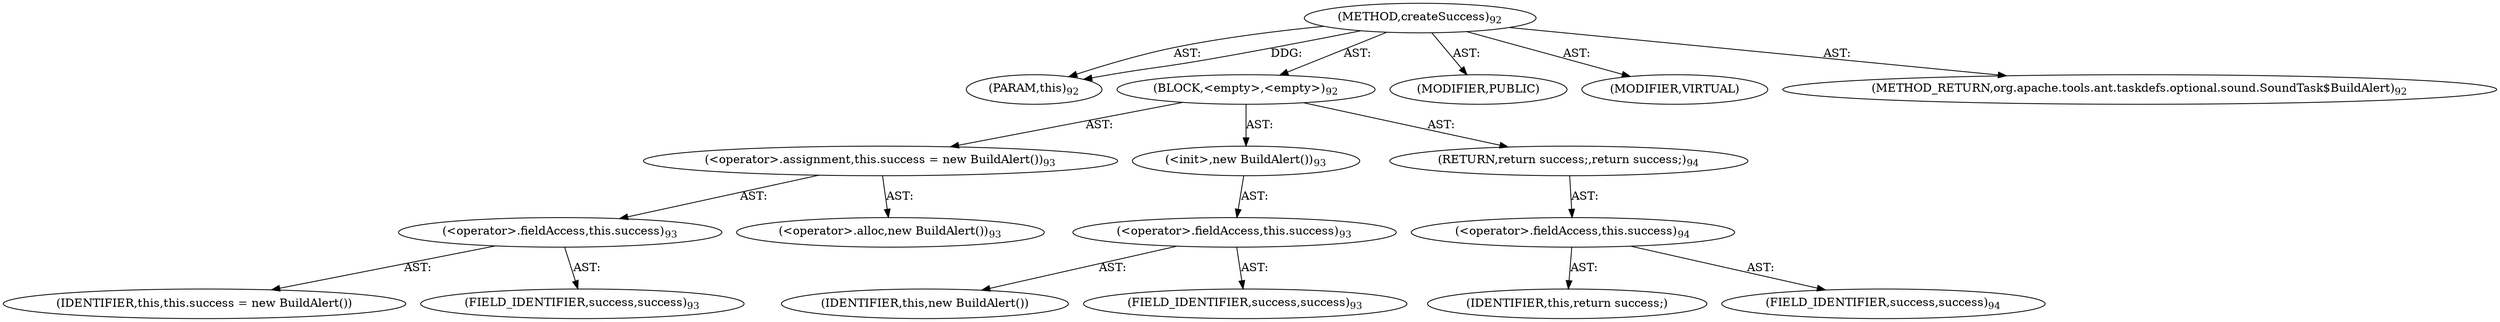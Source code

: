 digraph "createSuccess" {  
"111669149696" [label = <(METHOD,createSuccess)<SUB>92</SUB>> ]
"115964117001" [label = <(PARAM,this)<SUB>92</SUB>> ]
"25769803776" [label = <(BLOCK,&lt;empty&gt;,&lt;empty&gt;)<SUB>92</SUB>> ]
"30064771072" [label = <(&lt;operator&gt;.assignment,this.success = new BuildAlert())<SUB>93</SUB>> ]
"30064771073" [label = <(&lt;operator&gt;.fieldAccess,this.success)<SUB>93</SUB>> ]
"68719476750" [label = <(IDENTIFIER,this,this.success = new BuildAlert())> ]
"55834574848" [label = <(FIELD_IDENTIFIER,success,success)<SUB>93</SUB>> ]
"30064771074" [label = <(&lt;operator&gt;.alloc,new BuildAlert())<SUB>93</SUB>> ]
"30064771075" [label = <(&lt;init&gt;,new BuildAlert())<SUB>93</SUB>> ]
"30064771076" [label = <(&lt;operator&gt;.fieldAccess,this.success)<SUB>93</SUB>> ]
"68719476751" [label = <(IDENTIFIER,this,new BuildAlert())> ]
"55834574849" [label = <(FIELD_IDENTIFIER,success,success)<SUB>93</SUB>> ]
"146028888064" [label = <(RETURN,return success;,return success;)<SUB>94</SUB>> ]
"30064771077" [label = <(&lt;operator&gt;.fieldAccess,this.success)<SUB>94</SUB>> ]
"68719476752" [label = <(IDENTIFIER,this,return success;)> ]
"55834574850" [label = <(FIELD_IDENTIFIER,success,success)<SUB>94</SUB>> ]
"133143986178" [label = <(MODIFIER,PUBLIC)> ]
"133143986179" [label = <(MODIFIER,VIRTUAL)> ]
"128849018880" [label = <(METHOD_RETURN,org.apache.tools.ant.taskdefs.optional.sound.SoundTask$BuildAlert)<SUB>92</SUB>> ]
  "111669149696" -> "115964117001"  [ label = "AST: "] 
  "111669149696" -> "25769803776"  [ label = "AST: "] 
  "111669149696" -> "133143986178"  [ label = "AST: "] 
  "111669149696" -> "133143986179"  [ label = "AST: "] 
  "111669149696" -> "128849018880"  [ label = "AST: "] 
  "25769803776" -> "30064771072"  [ label = "AST: "] 
  "25769803776" -> "30064771075"  [ label = "AST: "] 
  "25769803776" -> "146028888064"  [ label = "AST: "] 
  "30064771072" -> "30064771073"  [ label = "AST: "] 
  "30064771072" -> "30064771074"  [ label = "AST: "] 
  "30064771073" -> "68719476750"  [ label = "AST: "] 
  "30064771073" -> "55834574848"  [ label = "AST: "] 
  "30064771075" -> "30064771076"  [ label = "AST: "] 
  "30064771076" -> "68719476751"  [ label = "AST: "] 
  "30064771076" -> "55834574849"  [ label = "AST: "] 
  "146028888064" -> "30064771077"  [ label = "AST: "] 
  "30064771077" -> "68719476752"  [ label = "AST: "] 
  "30064771077" -> "55834574850"  [ label = "AST: "] 
  "111669149696" -> "115964117001"  [ label = "DDG: "] 
}
